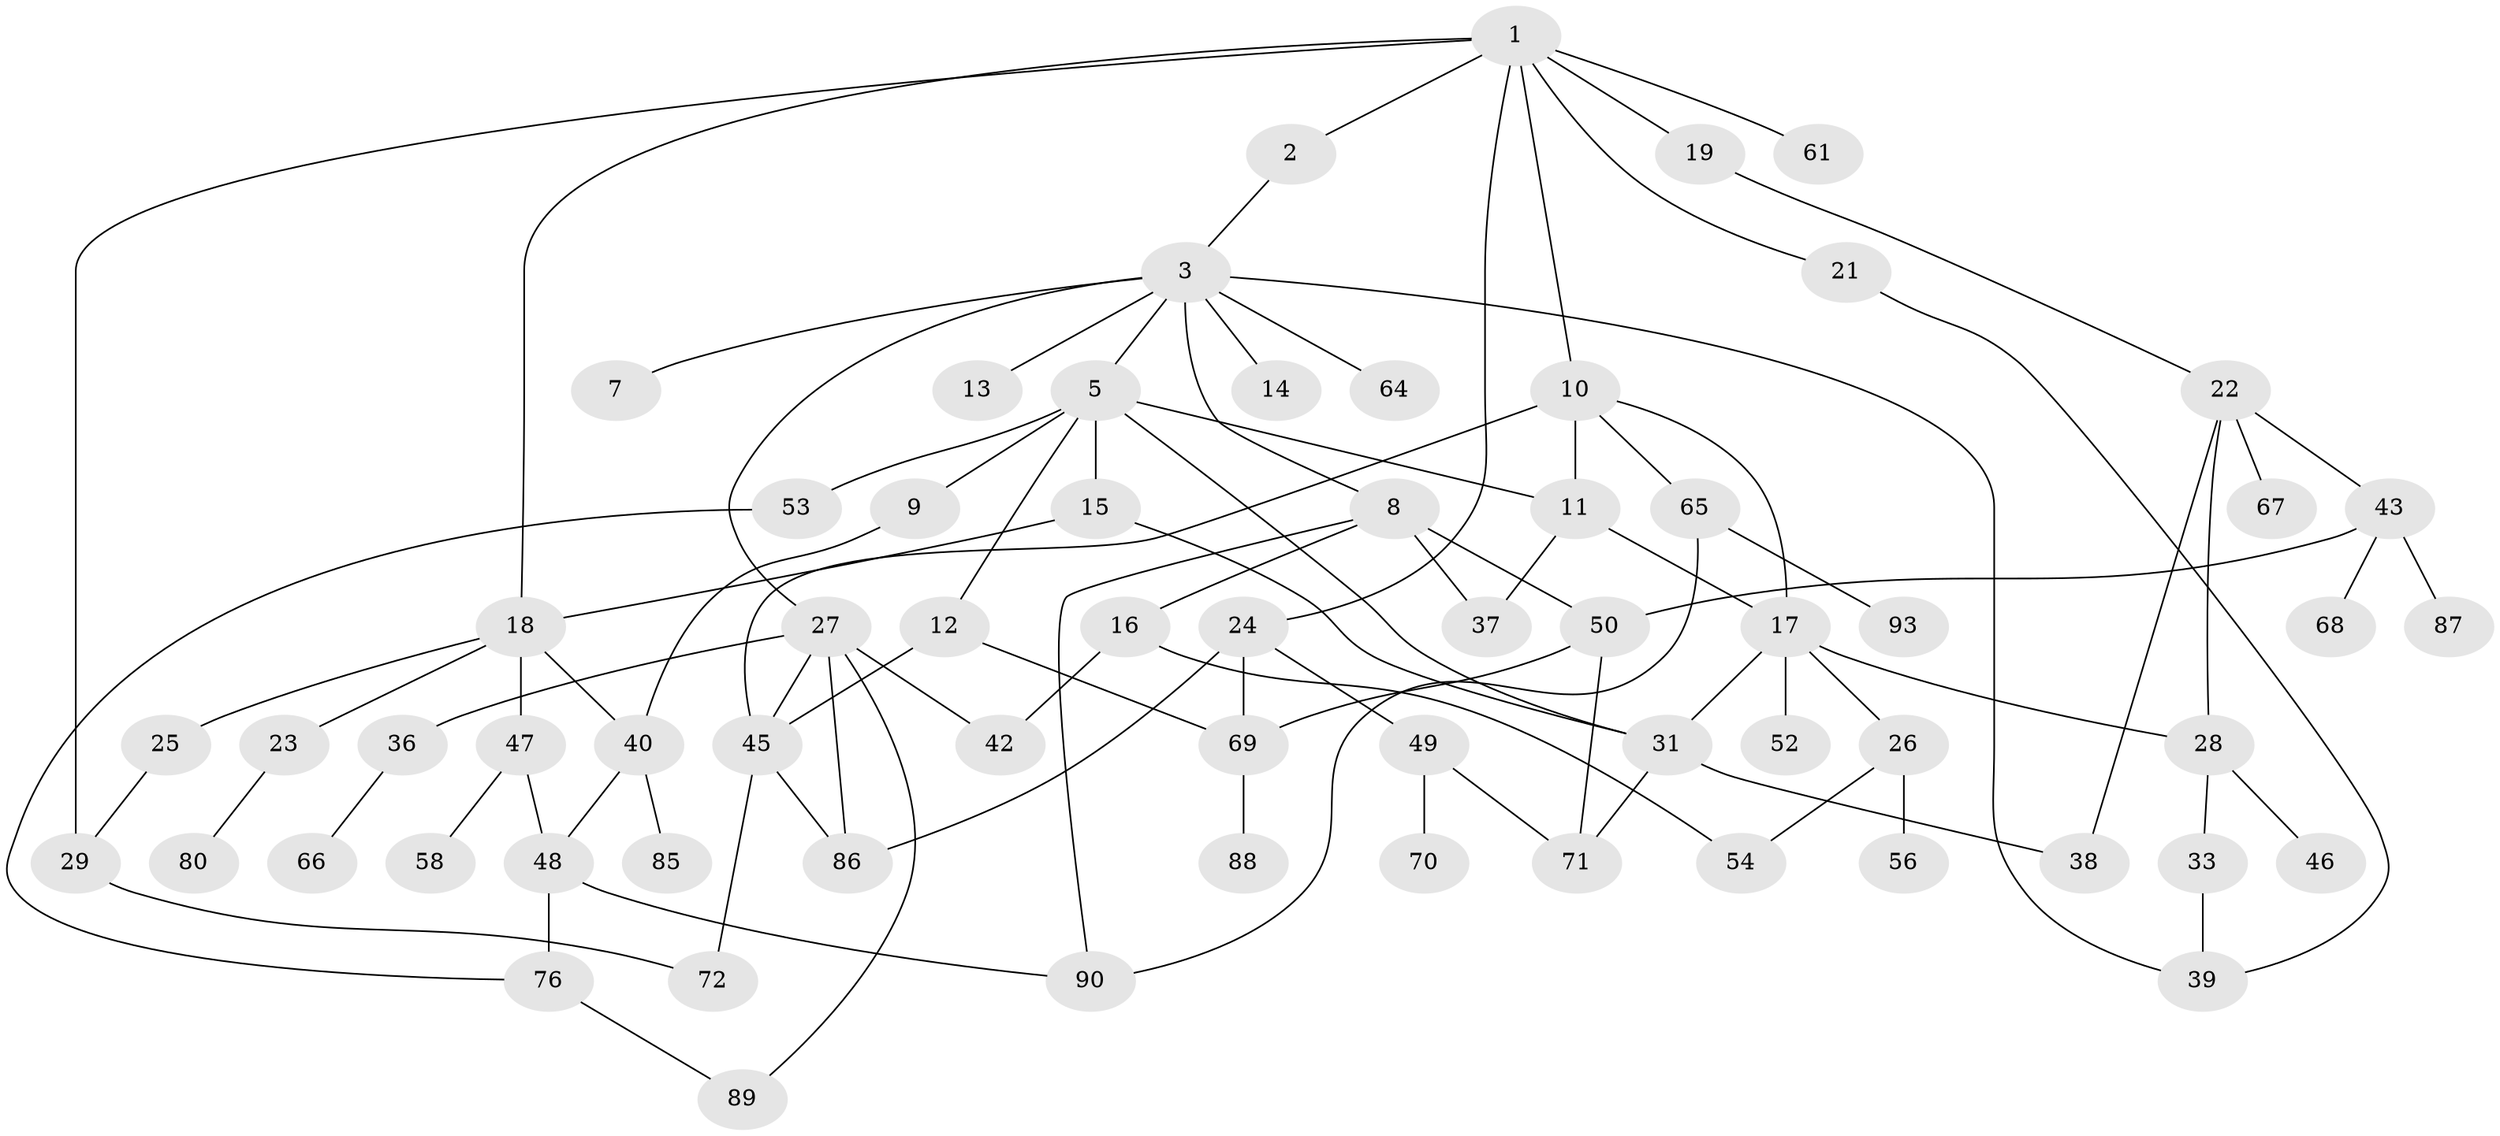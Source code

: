 // Generated by graph-tools (version 1.1) at 2025/23/03/03/25 07:23:34]
// undirected, 65 vertices, 93 edges
graph export_dot {
graph [start="1"]
  node [color=gray90,style=filled];
  1 [super="+20"];
  2;
  3 [super="+4"];
  5 [super="+6"];
  7;
  8 [super="+34"];
  9 [super="+32"];
  10 [super="+35"];
  11 [super="+74"];
  12;
  13;
  14 [super="+82"];
  15;
  16;
  17;
  18 [super="+92"];
  19;
  21 [super="+51"];
  22 [super="+44"];
  23 [super="+63"];
  24 [super="+77"];
  25;
  26 [super="+60"];
  27 [super="+30"];
  28;
  29;
  31 [super="+75"];
  33;
  36;
  37 [super="+55"];
  38;
  39;
  40 [super="+41"];
  42;
  43 [super="+59"];
  45 [super="+91"];
  46 [super="+79"];
  47 [super="+84"];
  48 [super="+62"];
  49 [super="+57"];
  50;
  52;
  53;
  54;
  56;
  58;
  61;
  64;
  65 [super="+73"];
  66;
  67;
  68;
  69 [super="+78"];
  70;
  71 [super="+83"];
  72;
  76;
  80 [super="+81"];
  85;
  86;
  87;
  88;
  89;
  90;
  93;
  1 -- 2;
  1 -- 10;
  1 -- 19;
  1 -- 21;
  1 -- 24;
  1 -- 18;
  1 -- 61;
  1 -- 29;
  2 -- 3;
  3 -- 7;
  3 -- 8;
  3 -- 14;
  3 -- 64;
  3 -- 39;
  3 -- 27;
  3 -- 5;
  3 -- 13;
  5 -- 9;
  5 -- 11;
  5 -- 15;
  5 -- 53;
  5 -- 31;
  5 -- 12;
  8 -- 16;
  8 -- 37;
  8 -- 90;
  8 -- 50;
  9 -- 40;
  10 -- 17;
  10 -- 65;
  10 -- 11;
  10 -- 45;
  11 -- 37;
  11 -- 17;
  12 -- 69;
  12 -- 45;
  15 -- 18;
  15 -- 31;
  16 -- 54;
  16 -- 42;
  17 -- 26;
  17 -- 52;
  17 -- 28;
  17 -- 31;
  18 -- 23;
  18 -- 25;
  18 -- 40;
  18 -- 47;
  19 -- 22;
  21 -- 39;
  22 -- 28;
  22 -- 43 [weight=2];
  22 -- 38;
  22 -- 67;
  23 -- 80;
  24 -- 49;
  24 -- 69;
  24 -- 86;
  25 -- 29;
  26 -- 56;
  26 -- 54;
  27 -- 36;
  27 -- 86;
  27 -- 89;
  27 -- 42;
  27 -- 45;
  28 -- 33;
  28 -- 46;
  29 -- 72;
  31 -- 38;
  31 -- 71;
  33 -- 39;
  36 -- 66;
  40 -- 48;
  40 -- 85;
  43 -- 87;
  43 -- 50;
  43 -- 68;
  45 -- 86;
  45 -- 72;
  47 -- 48;
  47 -- 58;
  48 -- 76;
  48 -- 90;
  49 -- 70;
  49 -- 71;
  50 -- 71;
  50 -- 69;
  53 -- 76;
  65 -- 90;
  65 -- 93;
  69 -- 88;
  76 -- 89;
}
